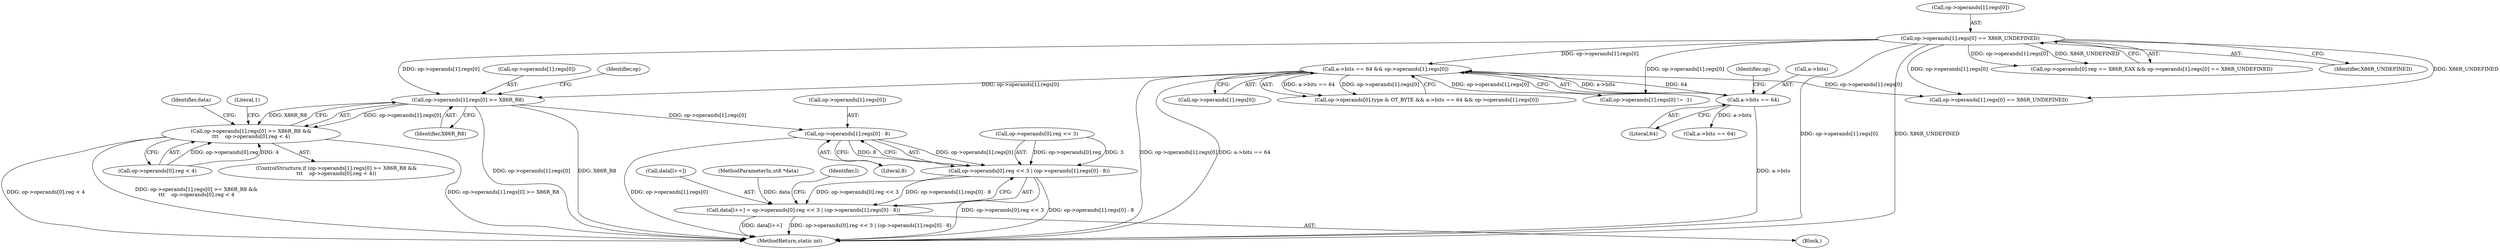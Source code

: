digraph "0_radare2_f17bfd9f1da05f30f23a4dd05e9d2363e1406948@API" {
"1002190" [label="(Call,op->operands[1].regs[0] >= X86R_R8)"];
"1002172" [label="(Call,a->bits == 64 && op->operands[1].regs[0])"];
"1002173" [label="(Call,a->bits == 64)"];
"1002040" [label="(Call,op->operands[1].regs[0] == X86R_UNDEFINED)"];
"1002189" [label="(Call,op->operands[1].regs[0] >= X86R_R8 &&\n\t\t\t    op->operands[0].reg < 4)"];
"1002238" [label="(Call,op->operands[1].regs[0] - 8)"];
"1002228" [label="(Call,op->operands[0].reg << 3 | (op->operands[1].regs[0] - 8))"];
"1002223" [label="(Call,data[l++] = op->operands[0].reg << 3 | (op->operands[1].regs[0] - 8))"];
"1002224" [label="(Call,data[l++])"];
"1002189" [label="(Call,op->operands[1].regs[0] >= X86R_R8 &&\n\t\t\t    op->operands[0].reg < 4)"];
"1003216" [label="(MethodReturn,static int)"];
"1002041" [label="(Call,op->operands[1].regs[0])"];
"1002200" [label="(Identifier,X86R_R8)"];
"1002248" [label="(Literal,8)"];
"1002030" [label="(Call,op->operands[0].reg == X86R_EAX && op->operands[1].regs[0] == X86R_UNDEFINED)"];
"1002177" [label="(Literal,64)"];
"1002239" [label="(Call,op->operands[1].regs[0])"];
"1002228" [label="(Call,op->operands[0].reg << 3 | (op->operands[1].regs[0] - 8))"];
"1000104" [label="(MethodParameterIn,ut8 *data)"];
"1002172" [label="(Call,a->bits == 64 && op->operands[1].regs[0])"];
"1002173" [label="(Call,a->bits == 64)"];
"1002354" [label="(Call,a->bits == 64)"];
"1002191" [label="(Call,op->operands[1].regs[0])"];
"1002253" [label="(Literal,1)"];
"1002190" [label="(Call,op->operands[1].regs[0] >= X86R_R8)"];
"1002201" [label="(Call,op->operands[0].reg < 4)"];
"1002040" [label="(Call,op->operands[1].regs[0] == X86R_UNDEFINED)"];
"1002205" [label="(Identifier,op)"];
"1002537" [label="(Call,op->operands[1].regs[0] == X86R_UNDEFINED)"];
"1002210" [label="(Block,)"];
"1002188" [label="(ControlStructure,if (op->operands[1].regs[0] >= X86R_R8 &&\n\t\t\t    op->operands[0].reg < 4))"];
"1002213" [label="(Identifier,data)"];
"1002174" [label="(Call,a->bits)"];
"1002178" [label="(Call,op->operands[1].regs[0])"];
"1002162" [label="(Call,op->operands[0].type & OT_BYTE && a->bits == 64 && op->operands[1].regs[0])"];
"1002182" [label="(Identifier,op)"];
"1002250" [label="(Identifier,l)"];
"1002050" [label="(Identifier,X86R_UNDEFINED)"];
"1002223" [label="(Call,data[l++] = op->operands[0].reg << 3 | (op->operands[1].regs[0] - 8))"];
"1002384" [label="(Call,op->operands[1].regs[0] != -1)"];
"1002238" [label="(Call,op->operands[1].regs[0] - 8)"];
"1002229" [label="(Call,op->operands[0].reg << 3)"];
"1002190" -> "1002189"  [label="AST: "];
"1002190" -> "1002200"  [label="CFG: "];
"1002191" -> "1002190"  [label="AST: "];
"1002200" -> "1002190"  [label="AST: "];
"1002205" -> "1002190"  [label="CFG: "];
"1002189" -> "1002190"  [label="CFG: "];
"1002190" -> "1003216"  [label="DDG: X86R_R8"];
"1002190" -> "1003216"  [label="DDG: op->operands[1].regs[0]"];
"1002190" -> "1002189"  [label="DDG: op->operands[1].regs[0]"];
"1002190" -> "1002189"  [label="DDG: X86R_R8"];
"1002172" -> "1002190"  [label="DDG: op->operands[1].regs[0]"];
"1002040" -> "1002190"  [label="DDG: op->operands[1].regs[0]"];
"1002190" -> "1002238"  [label="DDG: op->operands[1].regs[0]"];
"1002172" -> "1002162"  [label="AST: "];
"1002172" -> "1002173"  [label="CFG: "];
"1002172" -> "1002178"  [label="CFG: "];
"1002173" -> "1002172"  [label="AST: "];
"1002178" -> "1002172"  [label="AST: "];
"1002162" -> "1002172"  [label="CFG: "];
"1002172" -> "1003216"  [label="DDG: op->operands[1].regs[0]"];
"1002172" -> "1003216"  [label="DDG: a->bits == 64"];
"1002172" -> "1002162"  [label="DDG: a->bits == 64"];
"1002172" -> "1002162"  [label="DDG: op->operands[1].regs[0]"];
"1002173" -> "1002172"  [label="DDG: a->bits"];
"1002173" -> "1002172"  [label="DDG: 64"];
"1002040" -> "1002172"  [label="DDG: op->operands[1].regs[0]"];
"1002172" -> "1002384"  [label="DDG: op->operands[1].regs[0]"];
"1002172" -> "1002537"  [label="DDG: op->operands[1].regs[0]"];
"1002173" -> "1002177"  [label="CFG: "];
"1002174" -> "1002173"  [label="AST: "];
"1002177" -> "1002173"  [label="AST: "];
"1002182" -> "1002173"  [label="CFG: "];
"1002173" -> "1003216"  [label="DDG: a->bits"];
"1002173" -> "1002354"  [label="DDG: a->bits"];
"1002040" -> "1002030"  [label="AST: "];
"1002040" -> "1002050"  [label="CFG: "];
"1002041" -> "1002040"  [label="AST: "];
"1002050" -> "1002040"  [label="AST: "];
"1002030" -> "1002040"  [label="CFG: "];
"1002040" -> "1003216"  [label="DDG: op->operands[1].regs[0]"];
"1002040" -> "1003216"  [label="DDG: X86R_UNDEFINED"];
"1002040" -> "1002030"  [label="DDG: op->operands[1].regs[0]"];
"1002040" -> "1002030"  [label="DDG: X86R_UNDEFINED"];
"1002040" -> "1002384"  [label="DDG: op->operands[1].regs[0]"];
"1002040" -> "1002537"  [label="DDG: op->operands[1].regs[0]"];
"1002040" -> "1002537"  [label="DDG: X86R_UNDEFINED"];
"1002189" -> "1002188"  [label="AST: "];
"1002189" -> "1002201"  [label="CFG: "];
"1002201" -> "1002189"  [label="AST: "];
"1002213" -> "1002189"  [label="CFG: "];
"1002253" -> "1002189"  [label="CFG: "];
"1002189" -> "1003216"  [label="DDG: op->operands[1].regs[0] >= X86R_R8"];
"1002189" -> "1003216"  [label="DDG: op->operands[0].reg < 4"];
"1002189" -> "1003216"  [label="DDG: op->operands[1].regs[0] >= X86R_R8 &&\n\t\t\t    op->operands[0].reg < 4"];
"1002201" -> "1002189"  [label="DDG: op->operands[0].reg"];
"1002201" -> "1002189"  [label="DDG: 4"];
"1002238" -> "1002228"  [label="AST: "];
"1002238" -> "1002248"  [label="CFG: "];
"1002239" -> "1002238"  [label="AST: "];
"1002248" -> "1002238"  [label="AST: "];
"1002228" -> "1002238"  [label="CFG: "];
"1002238" -> "1003216"  [label="DDG: op->operands[1].regs[0]"];
"1002238" -> "1002228"  [label="DDG: op->operands[1].regs[0]"];
"1002238" -> "1002228"  [label="DDG: 8"];
"1002228" -> "1002223"  [label="AST: "];
"1002229" -> "1002228"  [label="AST: "];
"1002223" -> "1002228"  [label="CFG: "];
"1002228" -> "1003216"  [label="DDG: op->operands[0].reg << 3"];
"1002228" -> "1003216"  [label="DDG: op->operands[1].regs[0] - 8"];
"1002228" -> "1002223"  [label="DDG: op->operands[0].reg << 3"];
"1002228" -> "1002223"  [label="DDG: op->operands[1].regs[0] - 8"];
"1002229" -> "1002228"  [label="DDG: op->operands[0].reg"];
"1002229" -> "1002228"  [label="DDG: 3"];
"1002223" -> "1002210"  [label="AST: "];
"1002224" -> "1002223"  [label="AST: "];
"1002250" -> "1002223"  [label="CFG: "];
"1002223" -> "1003216"  [label="DDG: data[l++]"];
"1002223" -> "1003216"  [label="DDG: op->operands[0].reg << 3 | (op->operands[1].regs[0] - 8)"];
"1000104" -> "1002223"  [label="DDG: data"];
}
